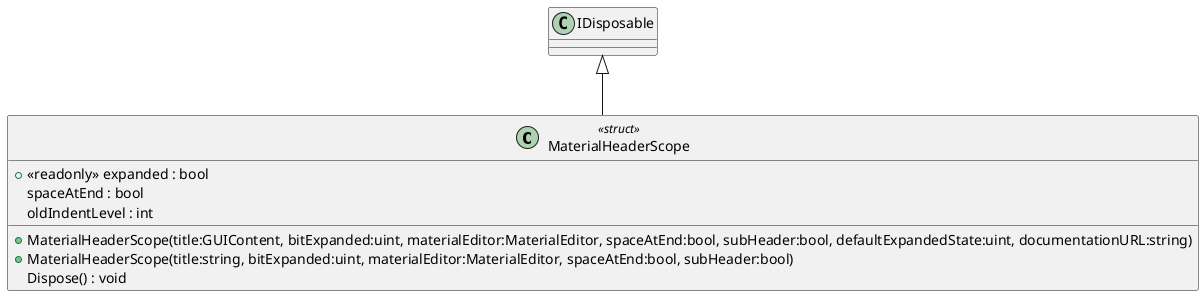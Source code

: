 @startuml
class MaterialHeaderScope <<struct>> {
    + <<readonly>> expanded : bool
    spaceAtEnd : bool
    oldIndentLevel : int
    + MaterialHeaderScope(title:GUIContent, bitExpanded:uint, materialEditor:MaterialEditor, spaceAtEnd:bool, subHeader:bool, defaultExpandedState:uint, documentationURL:string)
    + MaterialHeaderScope(title:string, bitExpanded:uint, materialEditor:MaterialEditor, spaceAtEnd:bool, subHeader:bool)
    Dispose() : void
}
IDisposable <|-- MaterialHeaderScope
@enduml

